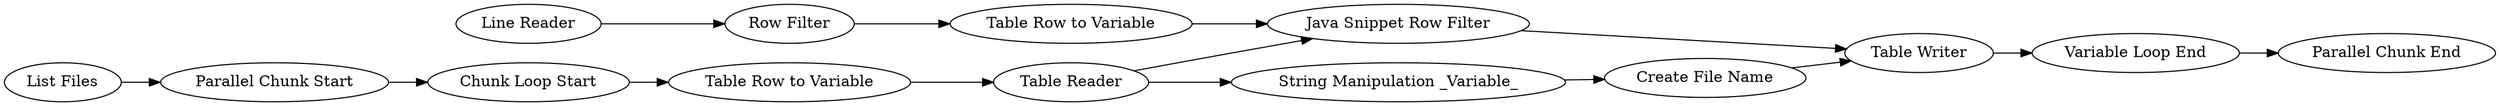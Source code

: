 digraph {
	262 -> 263
	264 -> 261
	385 -> 388
	388 -> 381
	389 -> 261
	383 -> 380
	381 -> 389
	382 -> 383
	271 -> 264
	380 -> 389
	387 -> 384
	261 -> 262
	384 -> 382
	380 -> 271
	380 [label="Table Reader"]
	263 [label="Parallel Chunk End"]
	264 [label="Create File Name"]
	381 [label="Table Row to Variable"]
	262 [label="Variable Loop End"]
	389 [label="Java Snippet Row Filter"]
	385 [label="Line Reader"]
	261 [label="Table Writer"]
	382 [label="Chunk Loop Start"]
	388 [label="Row Filter"]
	387 [label="List Files"]
	271 [label="String Manipulation _Variable_"]
	383 [label="Table Row to Variable"]
	384 [label="Parallel Chunk Start"]
	rankdir=LR
}
